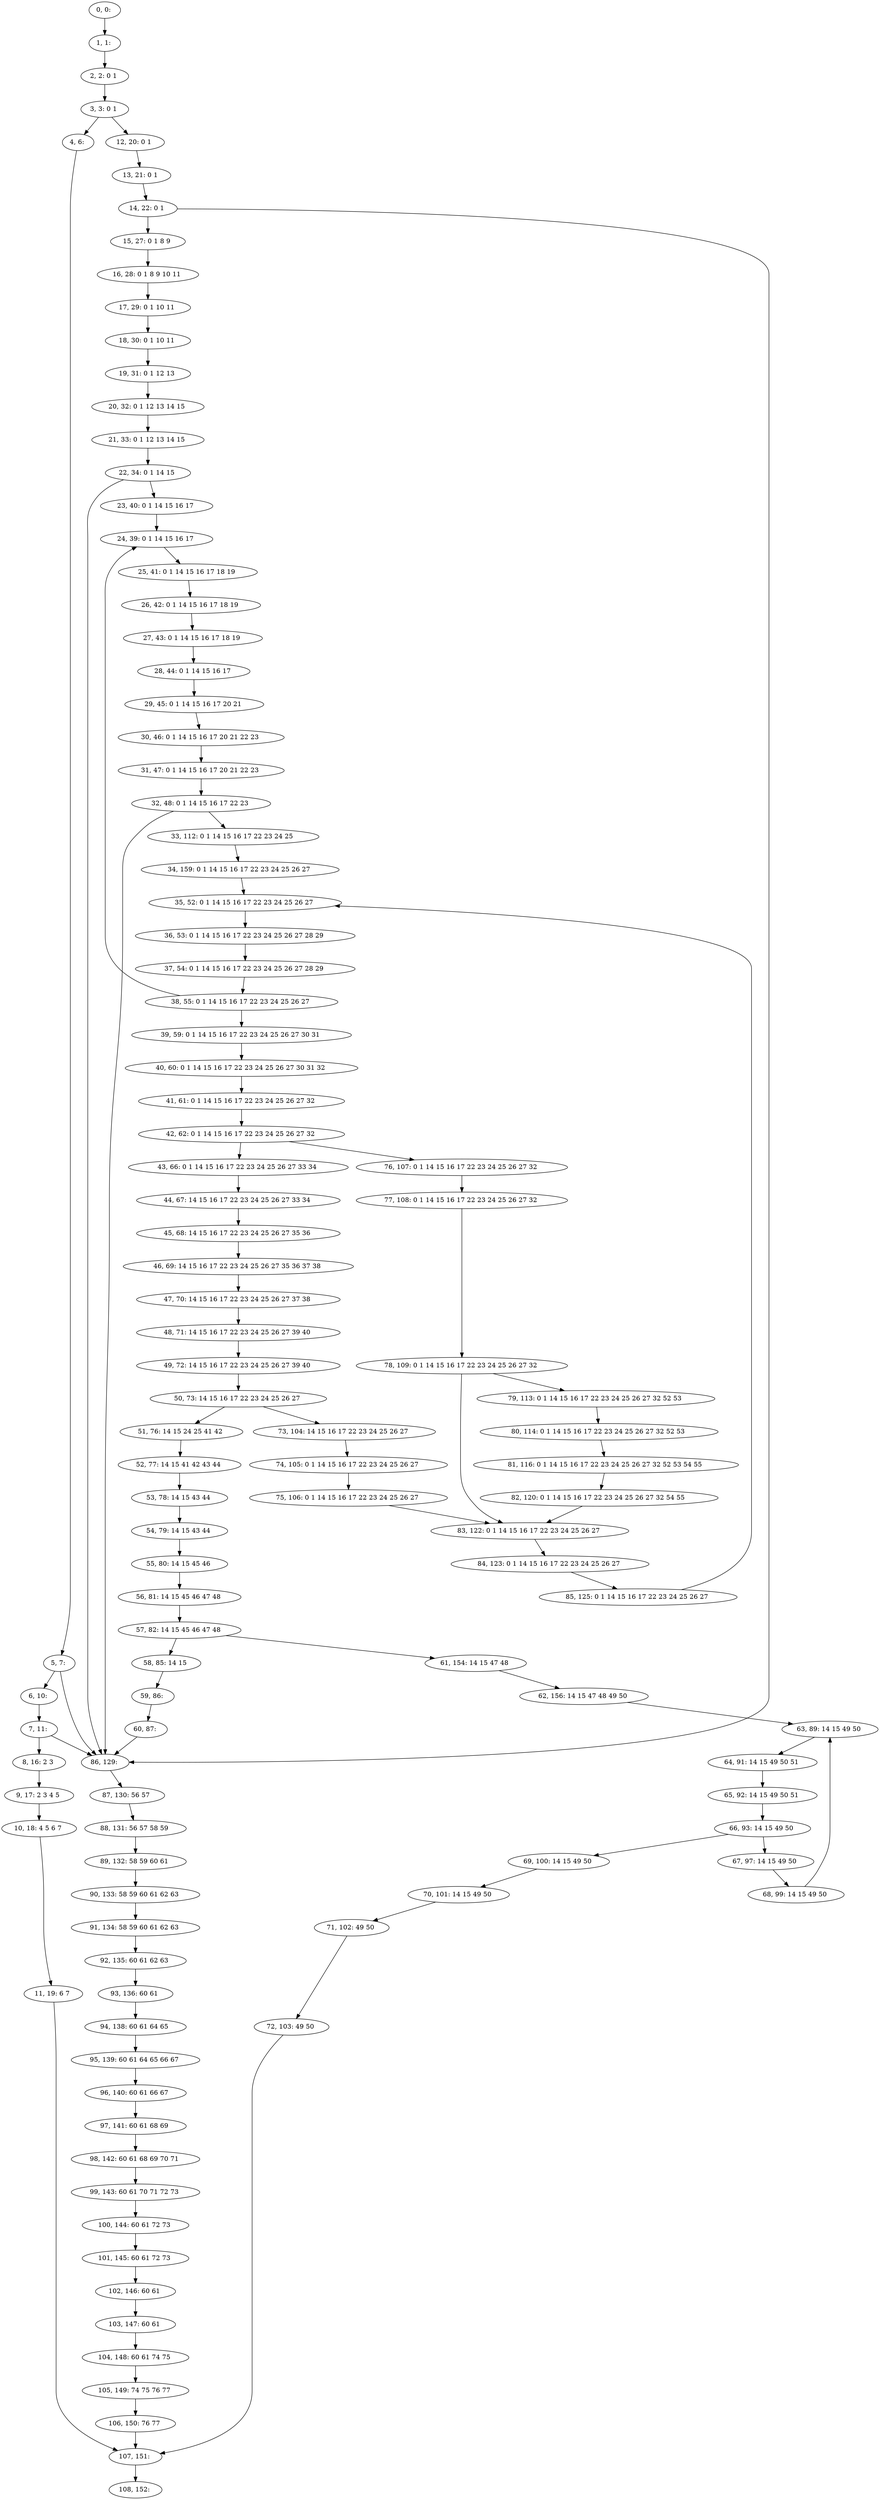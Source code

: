 digraph G {
0[label="0, 0: "];
1[label="1, 1: "];
2[label="2, 2: 0 1 "];
3[label="3, 3: 0 1 "];
4[label="4, 6: "];
5[label="5, 7: "];
6[label="6, 10: "];
7[label="7, 11: "];
8[label="8, 16: 2 3 "];
9[label="9, 17: 2 3 4 5 "];
10[label="10, 18: 4 5 6 7 "];
11[label="11, 19: 6 7 "];
12[label="12, 20: 0 1 "];
13[label="13, 21: 0 1 "];
14[label="14, 22: 0 1 "];
15[label="15, 27: 0 1 8 9 "];
16[label="16, 28: 0 1 8 9 10 11 "];
17[label="17, 29: 0 1 10 11 "];
18[label="18, 30: 0 1 10 11 "];
19[label="19, 31: 0 1 12 13 "];
20[label="20, 32: 0 1 12 13 14 15 "];
21[label="21, 33: 0 1 12 13 14 15 "];
22[label="22, 34: 0 1 14 15 "];
23[label="23, 40: 0 1 14 15 16 17 "];
24[label="24, 39: 0 1 14 15 16 17 "];
25[label="25, 41: 0 1 14 15 16 17 18 19 "];
26[label="26, 42: 0 1 14 15 16 17 18 19 "];
27[label="27, 43: 0 1 14 15 16 17 18 19 "];
28[label="28, 44: 0 1 14 15 16 17 "];
29[label="29, 45: 0 1 14 15 16 17 20 21 "];
30[label="30, 46: 0 1 14 15 16 17 20 21 22 23 "];
31[label="31, 47: 0 1 14 15 16 17 20 21 22 23 "];
32[label="32, 48: 0 1 14 15 16 17 22 23 "];
33[label="33, 112: 0 1 14 15 16 17 22 23 24 25 "];
34[label="34, 159: 0 1 14 15 16 17 22 23 24 25 26 27 "];
35[label="35, 52: 0 1 14 15 16 17 22 23 24 25 26 27 "];
36[label="36, 53: 0 1 14 15 16 17 22 23 24 25 26 27 28 29 "];
37[label="37, 54: 0 1 14 15 16 17 22 23 24 25 26 27 28 29 "];
38[label="38, 55: 0 1 14 15 16 17 22 23 24 25 26 27 "];
39[label="39, 59: 0 1 14 15 16 17 22 23 24 25 26 27 30 31 "];
40[label="40, 60: 0 1 14 15 16 17 22 23 24 25 26 27 30 31 32 "];
41[label="41, 61: 0 1 14 15 16 17 22 23 24 25 26 27 32 "];
42[label="42, 62: 0 1 14 15 16 17 22 23 24 25 26 27 32 "];
43[label="43, 66: 0 1 14 15 16 17 22 23 24 25 26 27 33 34 "];
44[label="44, 67: 14 15 16 17 22 23 24 25 26 27 33 34 "];
45[label="45, 68: 14 15 16 17 22 23 24 25 26 27 35 36 "];
46[label="46, 69: 14 15 16 17 22 23 24 25 26 27 35 36 37 38 "];
47[label="47, 70: 14 15 16 17 22 23 24 25 26 27 37 38 "];
48[label="48, 71: 14 15 16 17 22 23 24 25 26 27 39 40 "];
49[label="49, 72: 14 15 16 17 22 23 24 25 26 27 39 40 "];
50[label="50, 73: 14 15 16 17 22 23 24 25 26 27 "];
51[label="51, 76: 14 15 24 25 41 42 "];
52[label="52, 77: 14 15 41 42 43 44 "];
53[label="53, 78: 14 15 43 44 "];
54[label="54, 79: 14 15 43 44 "];
55[label="55, 80: 14 15 45 46 "];
56[label="56, 81: 14 15 45 46 47 48 "];
57[label="57, 82: 14 15 45 46 47 48 "];
58[label="58, 85: 14 15 "];
59[label="59, 86: "];
60[label="60, 87: "];
61[label="61, 154: 14 15 47 48 "];
62[label="62, 156: 14 15 47 48 49 50 "];
63[label="63, 89: 14 15 49 50 "];
64[label="64, 91: 14 15 49 50 51 "];
65[label="65, 92: 14 15 49 50 51 "];
66[label="66, 93: 14 15 49 50 "];
67[label="67, 97: 14 15 49 50 "];
68[label="68, 99: 14 15 49 50 "];
69[label="69, 100: 14 15 49 50 "];
70[label="70, 101: 14 15 49 50 "];
71[label="71, 102: 49 50 "];
72[label="72, 103: 49 50 "];
73[label="73, 104: 14 15 16 17 22 23 24 25 26 27 "];
74[label="74, 105: 0 1 14 15 16 17 22 23 24 25 26 27 "];
75[label="75, 106: 0 1 14 15 16 17 22 23 24 25 26 27 "];
76[label="76, 107: 0 1 14 15 16 17 22 23 24 25 26 27 32 "];
77[label="77, 108: 0 1 14 15 16 17 22 23 24 25 26 27 32 "];
78[label="78, 109: 0 1 14 15 16 17 22 23 24 25 26 27 32 "];
79[label="79, 113: 0 1 14 15 16 17 22 23 24 25 26 27 32 52 53 "];
80[label="80, 114: 0 1 14 15 16 17 22 23 24 25 26 27 32 52 53 "];
81[label="81, 116: 0 1 14 15 16 17 22 23 24 25 26 27 32 52 53 54 55 "];
82[label="82, 120: 0 1 14 15 16 17 22 23 24 25 26 27 32 54 55 "];
83[label="83, 122: 0 1 14 15 16 17 22 23 24 25 26 27 "];
84[label="84, 123: 0 1 14 15 16 17 22 23 24 25 26 27 "];
85[label="85, 125: 0 1 14 15 16 17 22 23 24 25 26 27 "];
86[label="86, 129: "];
87[label="87, 130: 56 57 "];
88[label="88, 131: 56 57 58 59 "];
89[label="89, 132: 58 59 60 61 "];
90[label="90, 133: 58 59 60 61 62 63 "];
91[label="91, 134: 58 59 60 61 62 63 "];
92[label="92, 135: 60 61 62 63 "];
93[label="93, 136: 60 61 "];
94[label="94, 138: 60 61 64 65 "];
95[label="95, 139: 60 61 64 65 66 67 "];
96[label="96, 140: 60 61 66 67 "];
97[label="97, 141: 60 61 68 69 "];
98[label="98, 142: 60 61 68 69 70 71 "];
99[label="99, 143: 60 61 70 71 72 73 "];
100[label="100, 144: 60 61 72 73 "];
101[label="101, 145: 60 61 72 73 "];
102[label="102, 146: 60 61 "];
103[label="103, 147: 60 61 "];
104[label="104, 148: 60 61 74 75 "];
105[label="105, 149: 74 75 76 77 "];
106[label="106, 150: 76 77 "];
107[label="107, 151: "];
108[label="108, 152: "];
0->1 ;
1->2 ;
2->3 ;
3->4 ;
3->12 ;
4->5 ;
5->6 ;
5->86 ;
6->7 ;
7->8 ;
7->86 ;
8->9 ;
9->10 ;
10->11 ;
11->107 ;
12->13 ;
13->14 ;
14->15 ;
14->86 ;
15->16 ;
16->17 ;
17->18 ;
18->19 ;
19->20 ;
20->21 ;
21->22 ;
22->23 ;
22->86 ;
23->24 ;
24->25 ;
25->26 ;
26->27 ;
27->28 ;
28->29 ;
29->30 ;
30->31 ;
31->32 ;
32->33 ;
32->86 ;
33->34 ;
34->35 ;
35->36 ;
36->37 ;
37->38 ;
38->39 ;
38->24 ;
39->40 ;
40->41 ;
41->42 ;
42->43 ;
42->76 ;
43->44 ;
44->45 ;
45->46 ;
46->47 ;
47->48 ;
48->49 ;
49->50 ;
50->51 ;
50->73 ;
51->52 ;
52->53 ;
53->54 ;
54->55 ;
55->56 ;
56->57 ;
57->58 ;
57->61 ;
58->59 ;
59->60 ;
60->86 ;
61->62 ;
62->63 ;
63->64 ;
64->65 ;
65->66 ;
66->67 ;
66->69 ;
67->68 ;
68->63 ;
69->70 ;
70->71 ;
71->72 ;
72->107 ;
73->74 ;
74->75 ;
75->83 ;
76->77 ;
77->78 ;
78->79 ;
78->83 ;
79->80 ;
80->81 ;
81->82 ;
82->83 ;
83->84 ;
84->85 ;
85->35 ;
86->87 ;
87->88 ;
88->89 ;
89->90 ;
90->91 ;
91->92 ;
92->93 ;
93->94 ;
94->95 ;
95->96 ;
96->97 ;
97->98 ;
98->99 ;
99->100 ;
100->101 ;
101->102 ;
102->103 ;
103->104 ;
104->105 ;
105->106 ;
106->107 ;
107->108 ;
}
